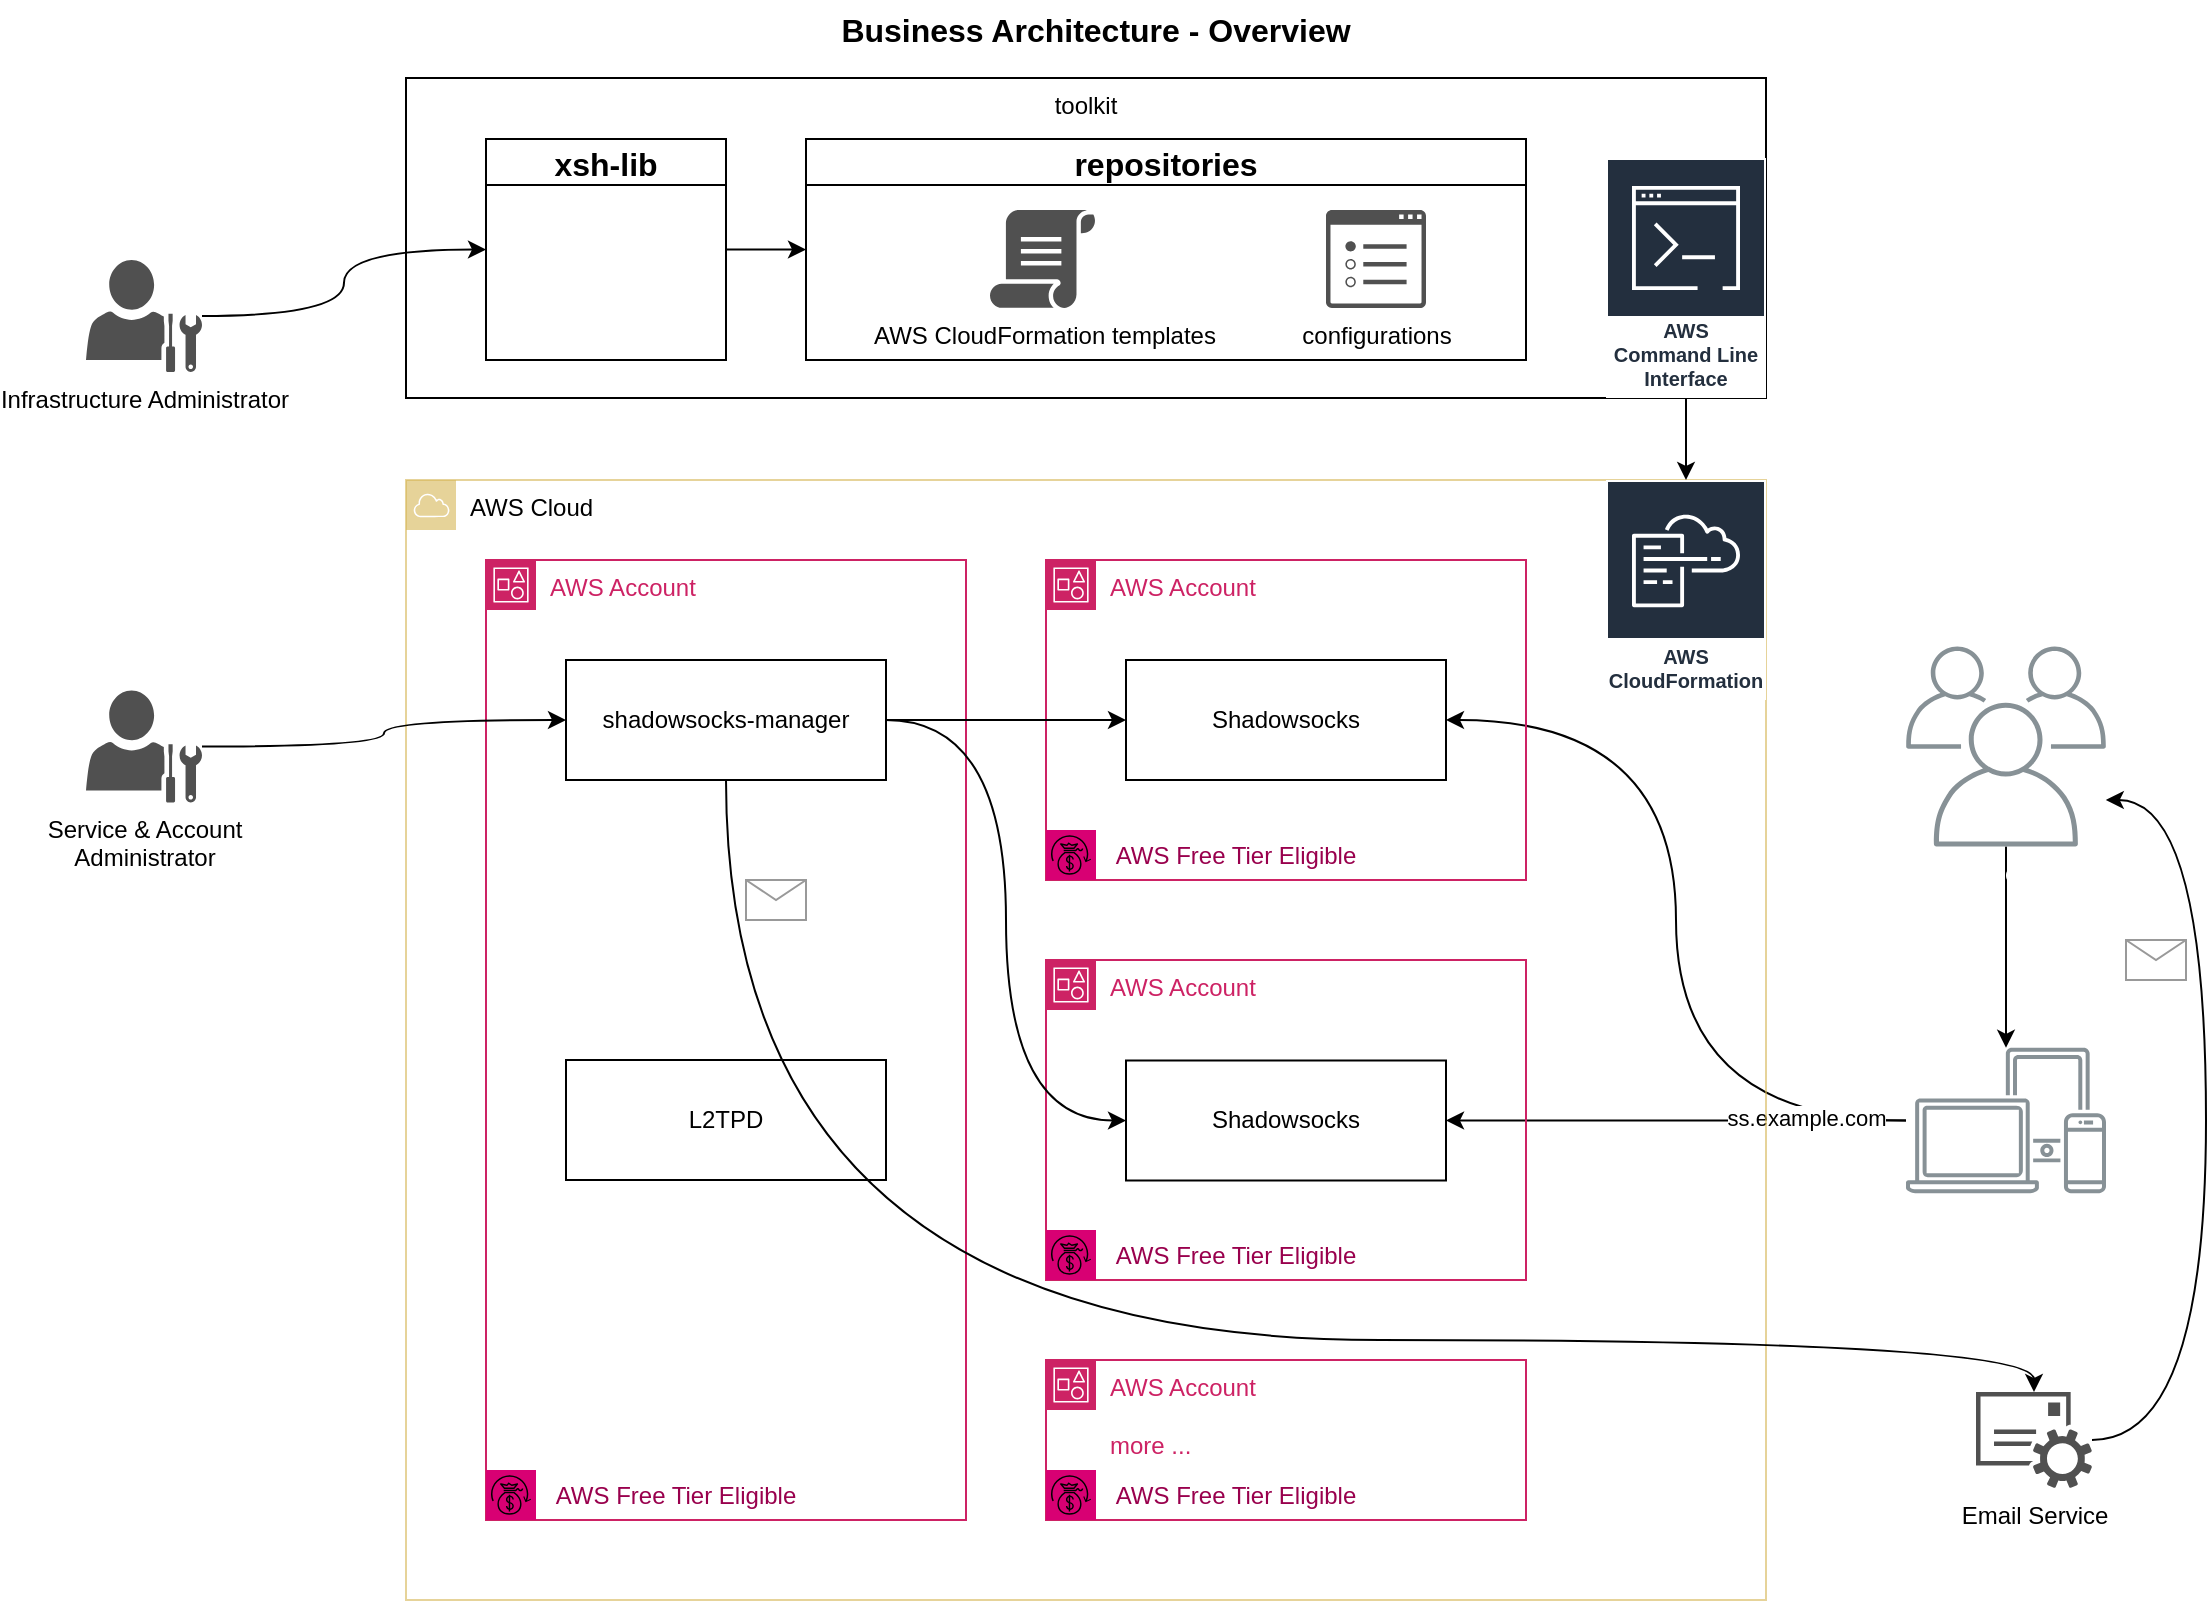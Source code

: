 <mxfile>
    <diagram id="Hm3814gNDC9atg2mfBJW" name="Page-1">
        <mxGraphModel dx="1146" dy="772" grid="1" gridSize="10" guides="1" tooltips="1" connect="1" arrows="1" fold="1" page="1" pageScale="1" pageWidth="1169" pageHeight="827" background="none" math="0" shadow="0">
            <root>
                <mxCell id="0"/>
                <mxCell id="1" parent="0"/>
                <mxCell id="52" value="toolkit" style="rounded=0;whiteSpace=wrap;html=1;verticalAlign=top;fillColor=none;" parent="1" vertex="1">
                    <mxGeometry x="240" y="39" width="680" height="160" as="geometry"/>
                </mxCell>
                <mxCell id="109" value="repositories" style="swimlane;fontSize=16;" parent="1" vertex="1">
                    <mxGeometry x="440" y="69.5" width="360" height="110.5" as="geometry"/>
                </mxCell>
                <mxCell id="50" value="AWS CloudFormation templates" style="pointerEvents=1;shadow=0;dashed=0;html=1;strokeColor=none;fillColor=#505050;labelPosition=center;verticalLabelPosition=bottom;verticalAlign=top;outlineConnect=0;align=center;shape=mxgraph.office.concepts.script;rounded=0;" parent="109" vertex="1">
                    <mxGeometry x="92" y="35.5" width="53" height="49" as="geometry"/>
                </mxCell>
                <mxCell id="55" value="configurations" style="pointerEvents=1;shadow=0;dashed=0;html=1;strokeColor=none;fillColor=#505050;labelPosition=center;verticalLabelPosition=bottom;verticalAlign=top;outlineConnect=0;align=center;shape=mxgraph.office.concepts.properties;rounded=0;" parent="109" vertex="1">
                    <mxGeometry x="260" y="35.5" width="50" height="49" as="geometry"/>
                </mxCell>
                <mxCell id="28" style="edgeStyle=orthogonalEdgeStyle;html=1;jumpStyle=arc;curved=1;rounded=0;" parent="1" source="24" target="25" edge="1">
                    <mxGeometry relative="1" as="geometry"/>
                </mxCell>
                <mxCell id="24" value="&lt;font color=&quot;#ffffff&quot;&gt;Users&lt;/font&gt;" style="outlineConnect=0;gradientColor=none;fontColor=#545B64;strokeColor=none;fillColor=#879196;dashed=0;verticalLabelPosition=bottom;verticalAlign=top;align=center;html=1;fontSize=12;fontStyle=0;aspect=fixed;shape=mxgraph.aws4.illustration_users;pointerEvents=1;rounded=0;" parent="1" vertex="1">
                    <mxGeometry x="990" y="323.25" width="100" height="100" as="geometry"/>
                </mxCell>
                <mxCell id="29" style="edgeStyle=orthogonalEdgeStyle;html=1;entryX=1;entryY=0.5;entryDx=0;entryDy=0;jumpStyle=arc;curved=1;rounded=0;" parent="1" source="25" target="3" edge="1">
                    <mxGeometry relative="1" as="geometry"/>
                </mxCell>
                <mxCell id="30" style="edgeStyle=orthogonalEdgeStyle;html=1;entryX=1;entryY=0.5;entryDx=0;entryDy=0;jumpStyle=arc;curved=1;rounded=0;" parent="1" source="25" target="21" edge="1">
                    <mxGeometry relative="1" as="geometry"/>
                </mxCell>
                <mxCell id="119" value="ss.example.com" style="edgeLabel;html=1;align=center;verticalAlign=middle;resizable=0;points=[];" parent="30" vertex="1" connectable="0">
                    <mxGeometry x="-0.8" y="-2" relative="1" as="geometry">
                        <mxPoint x="-27" as="offset"/>
                    </mxGeometry>
                </mxCell>
                <mxCell id="25" value="&lt;font color=&quot;#ffffff&quot;&gt;Devices&lt;/font&gt;" style="outlineConnect=0;gradientColor=none;fontColor=#545B64;strokeColor=none;fillColor=#879196;dashed=0;verticalLabelPosition=bottom;verticalAlign=top;align=center;html=1;fontSize=12;fontStyle=0;aspect=fixed;shape=mxgraph.aws4.illustration_devices;pointerEvents=1;rounded=0;" parent="1" vertex="1">
                    <mxGeometry x="990" y="523.75" width="100" height="73" as="geometry"/>
                </mxCell>
                <mxCell id="34" value="AWS Cloud" style="outlineConnect=0;html=1;whiteSpace=wrap;fontSize=12;fontStyle=0;shape=mxgraph.aws4.group;grIcon=mxgraph.aws4.group_aws_cloud;strokeColor=#d6b656;fillColor=none;verticalAlign=top;align=left;spacingLeft=30;dashed=0;rounded=0;opacity=60;" parent="1" vertex="1">
                    <mxGeometry x="240" y="240" width="680" height="560" as="geometry"/>
                </mxCell>
                <mxCell id="16" value="AWS Account" style="points=[[0,0],[0.25,0],[0.5,0],[0.75,0],[1,0],[1,0.25],[1,0.5],[1,0.75],[1,1],[0.75,1],[0.5,1],[0.25,1],[0,1],[0,0.75],[0,0.5],[0,0.25]];outlineConnect=0;gradientColor=none;html=1;whiteSpace=wrap;fontSize=12;fontStyle=0;container=1;pointerEvents=0;collapsible=0;recursiveResize=0;shape=mxgraph.aws4.group;grIcon=mxgraph.aws4.group_account;strokeColor=#CD2264;fillColor=none;verticalAlign=top;align=left;spacingLeft=30;fontColor=#CD2264;dashed=0;rounded=0;" parent="1" vertex="1">
                    <mxGeometry x="280" y="280" width="240" height="480" as="geometry"/>
                </mxCell>
                <mxCell id="2" value="L2TPD" style="rounded=0;whiteSpace=wrap;html=1;" parent="16" vertex="1">
                    <mxGeometry x="40" y="250" width="160" height="60" as="geometry"/>
                </mxCell>
                <mxCell id="5" value="shadowsocks-manager" style="rounded=0;whiteSpace=wrap;html=1;" parent="16" vertex="1">
                    <mxGeometry x="40" y="50" width="160" height="60" as="geometry"/>
                </mxCell>
                <mxCell id="68" value="" style="group;fontColor=#33001A;rounded=0;" parent="16" vertex="1" connectable="0">
                    <mxGeometry y="455" width="165" height="25" as="geometry"/>
                </mxCell>
                <mxCell id="86" value="" style="group;rounded=0;" parent="68" vertex="1" connectable="0">
                    <mxGeometry width="165" height="25" as="geometry"/>
                </mxCell>
                <mxCell id="87" value="" style="group;rounded=0;" parent="86" vertex="1" connectable="0">
                    <mxGeometry width="165" height="25" as="geometry"/>
                </mxCell>
                <mxCell id="66" value="&lt;font color=&quot;#99004d&quot;&gt;AWS Free Tier Eligible&lt;/font&gt;" style="rounded=0;whiteSpace=wrap;html=1;strokeColor=none;fillColor=none;fontColor=#666666;fillStyle=auto;" parent="87" vertex="1">
                    <mxGeometry x="25" y="2.5" width="140" height="20" as="geometry"/>
                </mxCell>
                <mxCell id="67" value="" style="points=[[0,0,0],[0.25,0,0],[0.5,0,0],[0.75,0,0],[1,0,0],[0,1,0],[0.25,1,0],[0.5,1,0],[0.75,1,0],[1,1,0],[0,0.25,0],[0,0.5,0],[0,0.75,0],[1,0.25,0],[1,0.5,0],[1,0.75,0]];outlineConnect=0;fontColor=#ffffff;gradientDirection=north;fillColor=#d80073;strokeColor=#000000;dashed=0;verticalLabelPosition=bottom;verticalAlign=top;align=center;html=1;fontSize=12;fontStyle=0;aspect=fixed;shape=mxgraph.aws4.resourceIcon;resIcon=mxgraph.aws4.savings_plans;fillStyle=auto;rounded=0;" parent="87" vertex="1">
                    <mxGeometry width="25" height="25" as="geometry"/>
                </mxCell>
                <mxCell id="130" value="" style="verticalLabelPosition=bottom;shadow=0;dashed=0;align=center;html=1;verticalAlign=top;strokeWidth=1;shape=mxgraph.mockup.misc.mail2;strokeColor=#999999;labelBackgroundColor=none;labelBorderColor=none;sketch=0;fontFamily=Helvetica;fontColor=#AAB7B8;fillColor=none;" vertex="1" parent="16">
                    <mxGeometry x="130" y="160" width="30" height="20" as="geometry"/>
                </mxCell>
                <mxCell id="17" value="AWS Account" style="points=[[0,0],[0.25,0],[0.5,0],[0.75,0],[1,0],[1,0.25],[1,0.5],[1,0.75],[1,1],[0.75,1],[0.5,1],[0.25,1],[0,1],[0,0.75],[0,0.5],[0,0.25]];outlineConnect=0;gradientColor=none;html=1;whiteSpace=wrap;fontSize=12;fontStyle=0;container=1;pointerEvents=0;collapsible=0;recursiveResize=0;shape=mxgraph.aws4.group;grIcon=mxgraph.aws4.group_account;strokeColor=#CD2264;fillColor=none;verticalAlign=top;align=left;spacingLeft=30;fontColor=#CD2264;dashed=0;rounded=0;" parent="1" vertex="1">
                    <mxGeometry x="560" y="280" width="240" height="160" as="geometry"/>
                </mxCell>
                <mxCell id="3" value="Shadowsocks" style="rounded=0;whiteSpace=wrap;html=1;" parent="17" vertex="1">
                    <mxGeometry x="40" y="50" width="160" height="60" as="geometry"/>
                </mxCell>
                <mxCell id="20" value="AWS Account" style="points=[[0,0],[0.25,0],[0.5,0],[0.75,0],[1,0],[1,0.25],[1,0.5],[1,0.75],[1,1],[0.75,1],[0.5,1],[0.25,1],[0,1],[0,0.75],[0,0.5],[0,0.25]];outlineConnect=0;gradientColor=none;html=1;whiteSpace=wrap;fontSize=12;fontStyle=0;container=1;pointerEvents=0;collapsible=0;recursiveResize=0;shape=mxgraph.aws4.group;grIcon=mxgraph.aws4.group_account;strokeColor=#CD2264;fillColor=none;verticalAlign=top;align=left;spacingLeft=30;fontColor=#CD2264;dashed=0;rounded=0;" parent="1" vertex="1">
                    <mxGeometry x="560" y="480" width="240" height="160" as="geometry"/>
                </mxCell>
                <mxCell id="21" value="Shadowsocks" style="rounded=0;whiteSpace=wrap;html=1;" parent="20" vertex="1">
                    <mxGeometry x="40" y="50.25" width="160" height="60" as="geometry"/>
                </mxCell>
                <mxCell id="22" value="AWS Account&lt;br&gt;&lt;br&gt;more ..." style="points=[[0,0],[0.25,0],[0.5,0],[0.75,0],[1,0],[1,0.25],[1,0.5],[1,0.75],[1,1],[0.75,1],[0.5,1],[0.25,1],[0,1],[0,0.75],[0,0.5],[0,0.25]];outlineConnect=0;gradientColor=none;html=1;whiteSpace=wrap;fontSize=12;fontStyle=0;container=1;pointerEvents=0;collapsible=0;recursiveResize=0;shape=mxgraph.aws4.group;grIcon=mxgraph.aws4.group_account;strokeColor=#CD2264;fillColor=none;verticalAlign=top;align=left;spacingLeft=30;fontColor=#CD2264;dashed=0;rounded=0;" parent="1" vertex="1">
                    <mxGeometry x="560" y="680" width="240" height="80" as="geometry"/>
                </mxCell>
                <mxCell id="41" value="AWS CloudFormation" style="outlineConnect=0;fontColor=#232F3E;gradientColor=none;strokeColor=#ffffff;fillColor=#232F3E;dashed=0;verticalLabelPosition=middle;verticalAlign=bottom;align=center;html=1;whiteSpace=wrap;fontSize=10;fontStyle=1;spacing=3;shape=mxgraph.aws4.productIcon;prIcon=mxgraph.aws4.cloudformation;rounded=0;" parent="1" vertex="1">
                    <mxGeometry x="840" y="240" width="80" height="110" as="geometry"/>
                </mxCell>
                <mxCell id="117" style="edgeStyle=orthogonalEdgeStyle;curved=1;html=1;entryX=0;entryY=0.5;entryDx=0;entryDy=0;fontSize=16;" parent="1" source="42" target="110" edge="1">
                    <mxGeometry relative="1" as="geometry"/>
                </mxCell>
                <mxCell id="42" value="Infrastructure Administrator" style="pointerEvents=1;shadow=0;dashed=0;html=1;strokeColor=none;fillColor=#505050;labelPosition=center;verticalLabelPosition=bottom;verticalAlign=top;outlineConnect=0;align=center;shape=mxgraph.office.users.administrator;rounded=0;" parent="1" vertex="1">
                    <mxGeometry x="80" y="130" width="58" height="56" as="geometry"/>
                </mxCell>
                <mxCell id="45" style="edgeStyle=orthogonalEdgeStyle;curved=1;jumpStyle=arc;html=1;rounded=0;" parent="1" source="44" target="5" edge="1">
                    <mxGeometry relative="1" as="geometry"/>
                </mxCell>
                <mxCell id="44" value="Service &amp;amp; Account&lt;br&gt;Administrator" style="pointerEvents=1;shadow=0;dashed=0;html=1;strokeColor=none;fillColor=#505050;labelPosition=center;verticalLabelPosition=bottom;verticalAlign=top;outlineConnect=0;align=center;shape=mxgraph.office.users.administrator;rounded=0;" parent="1" vertex="1">
                    <mxGeometry x="80" y="345.25" width="58" height="56" as="geometry"/>
                </mxCell>
                <mxCell id="46" style="edgeStyle=orthogonalEdgeStyle;curved=1;jumpStyle=arc;html=1;rounded=0;" parent="1" source="5" target="3" edge="1">
                    <mxGeometry relative="1" as="geometry"/>
                </mxCell>
                <mxCell id="47" style="edgeStyle=orthogonalEdgeStyle;curved=1;jumpStyle=arc;html=1;entryX=0;entryY=0.5;entryDx=0;entryDy=0;rounded=0;" parent="1" source="5" target="21" edge="1">
                    <mxGeometry relative="1" as="geometry"/>
                </mxCell>
                <mxCell id="107" style="edgeStyle=orthogonalEdgeStyle;curved=1;html=1;fontSize=16;" parent="1" source="35" target="41" edge="1">
                    <mxGeometry relative="1" as="geometry"/>
                </mxCell>
                <mxCell id="35" value="AWS&#10;Command Line Interface" style="outlineConnect=0;fontColor=#232F3E;gradientColor=none;strokeColor=#ffffff;fillColor=#232F3E;dashed=0;verticalLabelPosition=middle;verticalAlign=bottom;align=center;html=1;whiteSpace=wrap;fontSize=10;fontStyle=1;spacing=3;shape=mxgraph.aws4.productIcon;prIcon=mxgraph.aws4.command_line_interface;rounded=0;" parent="1" vertex="1">
                    <mxGeometry x="840" y="79" width="80" height="120" as="geometry"/>
                </mxCell>
                <mxCell id="69" value="" style="group;rounded=0;" parent="1" vertex="1" connectable="0">
                    <mxGeometry x="560" y="735" width="165" height="25" as="geometry"/>
                </mxCell>
                <mxCell id="88" value="" style="group;rounded=0;" parent="69" vertex="1" connectable="0">
                    <mxGeometry width="165" height="25" as="geometry"/>
                </mxCell>
                <mxCell id="70" value="&lt;font color=&quot;#99004d&quot;&gt;AWS Free Tier Eligible&lt;/font&gt;" style="rounded=0;whiteSpace=wrap;html=1;strokeColor=none;fillColor=none;fontColor=#D80073;fillStyle=auto;" parent="88" vertex="1">
                    <mxGeometry x="25" y="2.5" width="140" height="20" as="geometry"/>
                </mxCell>
                <mxCell id="71" value="" style="points=[[0,0,0],[0.25,0,0],[0.5,0,0],[0.75,0,0],[1,0,0],[0,1,0],[0.25,1,0],[0.5,1,0],[0.75,1,0],[1,1,0],[0,0.25,0],[0,0.5,0],[0,0.75,0],[1,0.25,0],[1,0.5,0],[1,0.75,0]];outlineConnect=0;fontColor=#ffffff;gradientDirection=north;fillColor=#d80073;strokeColor=#000000;dashed=0;verticalLabelPosition=bottom;verticalAlign=top;align=center;html=1;fontSize=12;fontStyle=0;aspect=fixed;shape=mxgraph.aws4.resourceIcon;resIcon=mxgraph.aws4.savings_plans;fillStyle=auto;rounded=0;" parent="88" vertex="1">
                    <mxGeometry width="25" height="25" as="geometry"/>
                </mxCell>
                <mxCell id="72" value="" style="group;rounded=0;" parent="1" vertex="1" connectable="0">
                    <mxGeometry x="560" y="615" width="165" height="25" as="geometry"/>
                </mxCell>
                <mxCell id="73" value="&lt;font color=&quot;#99004d&quot;&gt;AWS Free Tier Eligible&lt;/font&gt;" style="rounded=0;whiteSpace=wrap;html=1;strokeColor=none;fillColor=none;fontColor=#D80073;fillStyle=auto;" parent="72" vertex="1">
                    <mxGeometry x="25" y="2.5" width="140" height="20" as="geometry"/>
                </mxCell>
                <mxCell id="74" value="" style="points=[[0,0,0],[0.25,0,0],[0.5,0,0],[0.75,0,0],[1,0,0],[0,1,0],[0.25,1,0],[0.5,1,0],[0.75,1,0],[1,1,0],[0,0.25,0],[0,0.5,0],[0,0.75,0],[1,0.25,0],[1,0.5,0],[1,0.75,0]];outlineConnect=0;fontColor=#ffffff;gradientDirection=north;fillColor=#d80073;strokeColor=#000000;dashed=0;verticalLabelPosition=bottom;verticalAlign=top;align=center;html=1;fontSize=12;fontStyle=0;aspect=fixed;shape=mxgraph.aws4.resourceIcon;resIcon=mxgraph.aws4.savings_plans;fillStyle=auto;rounded=0;" parent="72" vertex="1">
                    <mxGeometry width="25" height="25" as="geometry"/>
                </mxCell>
                <mxCell id="92" value="" style="group;rounded=0;" parent="1" vertex="1" connectable="0">
                    <mxGeometry x="560" y="415" width="165" height="25" as="geometry"/>
                </mxCell>
                <mxCell id="93" value="&lt;font color=&quot;#99004d&quot;&gt;AWS Free Tier Eligible&lt;/font&gt;" style="rounded=0;whiteSpace=wrap;html=1;strokeColor=none;fillColor=none;fontColor=#D80073;fillStyle=auto;" parent="92" vertex="1">
                    <mxGeometry x="25" y="2.5" width="140" height="20" as="geometry"/>
                </mxCell>
                <mxCell id="94" value="" style="points=[[0,0,0],[0.25,0,0],[0.5,0,0],[0.75,0,0],[1,0,0],[0,1,0],[0.25,1,0],[0.5,1,0],[0.75,1,0],[1,1,0],[0,0.25,0],[0,0.5,0],[0,0.75,0],[1,0.25,0],[1,0.5,0],[1,0.75,0]];outlineConnect=0;fontColor=#ffffff;gradientDirection=north;fillColor=#d80073;strokeColor=#000000;dashed=0;verticalLabelPosition=bottom;verticalAlign=top;align=center;html=1;fontSize=12;fontStyle=0;aspect=fixed;shape=mxgraph.aws4.resourceIcon;resIcon=mxgraph.aws4.savings_plans;fillStyle=auto;rounded=0;" parent="92" vertex="1">
                    <mxGeometry width="25" height="25" as="geometry"/>
                </mxCell>
                <mxCell id="97" value="Business Architecture - Overview" style="text;strokeColor=none;align=center;fillColor=none;html=1;verticalAlign=middle;whiteSpace=wrap;rounded=0;fontSize=16;fontStyle=1;" parent="1" vertex="1">
                    <mxGeometry x="425" width="320" height="30" as="geometry"/>
                </mxCell>
                <mxCell id="113" style="edgeStyle=orthogonalEdgeStyle;curved=1;html=1;entryX=0;entryY=0.5;entryDx=0;entryDy=0;fontSize=16;" parent="1" source="110" target="109" edge="1">
                    <mxGeometry relative="1" as="geometry"/>
                </mxCell>
                <mxCell id="110" value="xsh-lib" style="swimlane;fontSize=16;" parent="1" vertex="1">
                    <mxGeometry x="280" y="69.5" width="120" height="110.5" as="geometry"/>
                </mxCell>
                <mxCell id="124" style="edgeStyle=orthogonalEdgeStyle;elbow=vertical;html=1;curved=1;" edge="1" parent="1" source="121" target="24">
                    <mxGeometry relative="1" as="geometry">
                        <Array as="points">
                            <mxPoint x="1140" y="720"/>
                            <mxPoint x="1140" y="400"/>
                        </Array>
                    </mxGeometry>
                </mxCell>
                <mxCell id="121" value="Email Service" style="sketch=0;pointerEvents=1;shadow=0;dashed=0;html=1;strokeColor=none;fillColor=#505050;labelPosition=center;verticalLabelPosition=bottom;verticalAlign=top;outlineConnect=0;align=center;shape=mxgraph.office.services.email_service;" vertex="1" parent="1">
                    <mxGeometry x="1025" y="696" width="58" height="48" as="geometry"/>
                </mxCell>
                <mxCell id="122" style="edgeStyle=orthogonalEdgeStyle;html=1;elbow=vertical;curved=1;" edge="1" parent="1" source="5" target="121">
                    <mxGeometry relative="1" as="geometry">
                        <Array as="points">
                            <mxPoint x="400" y="670"/>
                            <mxPoint x="1054" y="670"/>
                        </Array>
                    </mxGeometry>
                </mxCell>
                <mxCell id="131" value="" style="verticalLabelPosition=bottom;shadow=0;dashed=0;align=center;html=1;verticalAlign=top;strokeWidth=1;shape=mxgraph.mockup.misc.mail2;strokeColor=#999999;labelBackgroundColor=none;labelBorderColor=none;sketch=0;fontFamily=Helvetica;fontColor=#AAB7B8;fillColor=none;" vertex="1" parent="1">
                    <mxGeometry x="1100" y="470" width="30" height="20" as="geometry"/>
                </mxCell>
            </root>
        </mxGraphModel>
    </diagram>
</mxfile>
